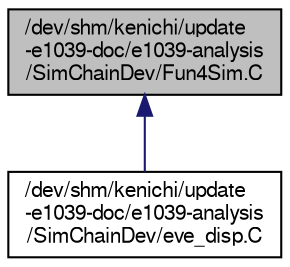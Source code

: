 digraph "/dev/shm/kenichi/update-e1039-doc/e1039-analysis/SimChainDev/Fun4Sim.C"
{
  bgcolor="transparent";
  edge [fontname="FreeSans",fontsize="10",labelfontname="FreeSans",labelfontsize="10"];
  node [fontname="FreeSans",fontsize="10",shape=record];
  Node1 [label="/dev/shm/kenichi/update\l-e1039-doc/e1039-analysis\l/SimChainDev/Fun4Sim.C",height=0.2,width=0.4,color="black", fillcolor="grey75", style="filled" fontcolor="black"];
  Node1 -> Node2 [dir="back",color="midnightblue",fontsize="10",style="solid",fontname="FreeSans"];
  Node2 [label="/dev/shm/kenichi/update\l-e1039-doc/e1039-analysis\l/SimChainDev/eve_disp.C",height=0.2,width=0.4,color="black",URL="$d2/d96/eve__disp_8C.html"];
}
